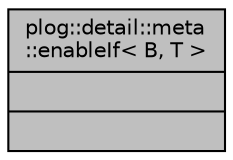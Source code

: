 digraph "plog::detail::meta::enableIf&lt; B, T &gt;"
{
 // LATEX_PDF_SIZE
  bgcolor="transparent";
  edge [fontname="Helvetica",fontsize="10",labelfontname="Helvetica",labelfontsize="10"];
  node [fontname="Helvetica",fontsize="10",shape=record];
  Node1 [label="{plog::detail::meta\l::enableIf\< B, T \>\n||}",height=0.2,width=0.4,color="black", fillcolor="grey75", style="filled", fontcolor="black",tooltip=" "];
}
